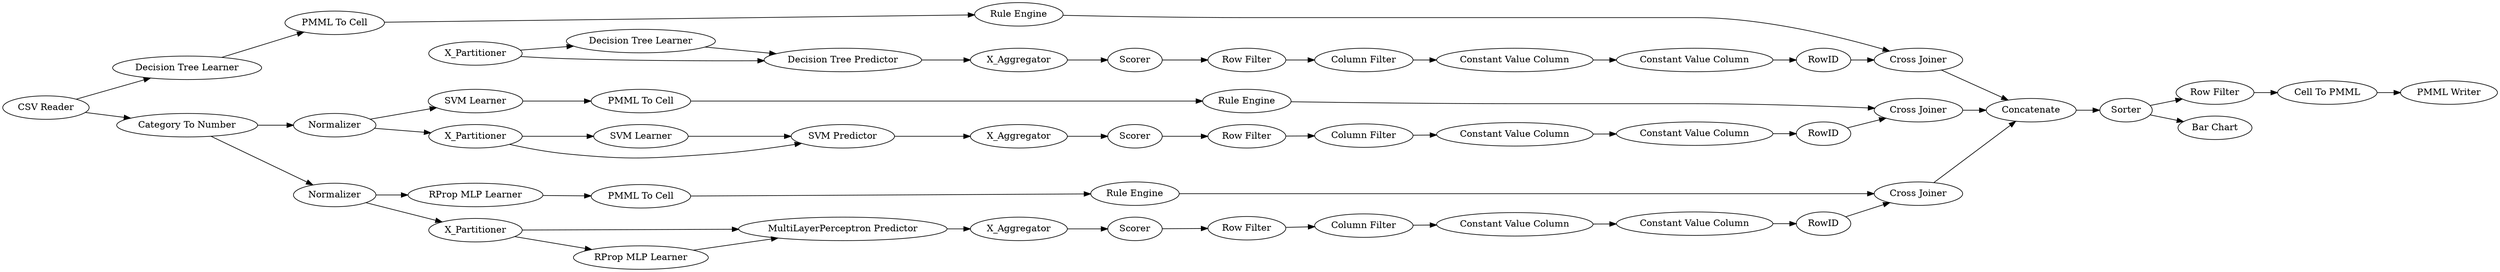 digraph {
	"-791966847623722673_35" [label="RProp MLP Learner"]
	"3413579981589760111_7" [label=X_Aggregator]
	"8799119156110717058_31" [label="SVM Learner"]
	"7056709384135209726_300" [label="Row Filter"]
	"8799119156110717058_40" [label=Normalizer]
	"-2725225149298748527_35" [label="Rule Engine"]
	"-5547927431507713464_290" [label="Constant Value Column"]
	"3413579981589760111_4" [label=X_Partitioner]
	"3413579981589760111_6" [label="MultiLayerPerceptron Predictor"]
	"9003137742742850950_31" [label="Decision Tree Learner"]
	"9003137742742850950_38" [label="Cross Joiner"]
	"3413579981589760111_5" [label="RProp MLP Learner"]
	"-2640027466857791208_33" [label="Decision Tree Learner"]
	"7056709384135209726_302" [label="PMML Writer"]
	"-1627207295212619524_290" [label="Constant Value Column"]
	"8591585548360962052_9" [label="Row Filter"]
	"8799119156110717058_32" [label="SVM Predictor"]
	"7056709384135209726_298" [label=Concatenate]
	"8799119156110717058_305" [label=X_Partitioner]
	"-5547927431507713464_292" [label="Constant Value Column"]
	"8591585548360962052_290" [label="Constant Value Column"]
	"-2640027466857791208_28" [label="PMML To Cell"]
	"3413579981589760111_8" [label=Scorer]
	"-1627207295212619524_9" [label="Row Filter"]
	"9003137742742850950_7" [label=X_Aggregator]
	"8591585548360962052_293" [label=RowID]
	"-5547927431507713464_294" [label="Column Filter"]
	"-791966847623722673_34" [label="Rule Engine"]
	"7056709384135209726_301" [label="Cell To PMML"]
	"-2640027466857791208_34" [label="Rule Engine"]
	"8799119156110717058_41" [label=Scorer]
	"-1627207295212619524_294" [label="Column Filter"]
	"8799119156110717058_39" [label="Cross Joiner"]
	"8591585548360962052_292" [label="Constant Value Column"]
	"3413579981589760111_3" [label=Normalizer]
	"-5547927431507713464_293" [label=RowID]
	"3413579981589760111_295" [label="Cross Joiner"]
	"7056709384135209726_299" [label=Sorter]
	"9003137742742850950_309" [label=X_Partitioner]
	"-2725225149298748527_34" [label="PMML To Cell"]
	"8799119156110717058_7" [label=X_Aggregator]
	"-5547927431507713464_9" [label="Row Filter"]
	"8591585548360962052_294" [label="Column Filter"]
	"-791966847623722673_22" [label="PMML To Cell"]
	"-1627207295212619524_293" [label=RowID]
	"7056709384135209726_1" [label="CSV Reader"]
	"9003137742742850950_32" [label="Decision Tree Predictor"]
	"-2725225149298748527_33" [label="SVM Learner"]
	"9003137742742850950_39" [label=Scorer]
	"-1627207295212619524_292" [label="Constant Value Column"]
	"7056709384135209726_303" [label="Bar Chart"]
	"7056709384135209726_2" [label="Category To Number"]
	"8799119156110717058_39" -> "7056709384135209726_298"
	"8591585548360962052_9" -> "8591585548360962052_294"
	"7056709384135209726_1" -> "-2640027466857791208_33"
	"-5547927431507713464_9" -> "-5547927431507713464_294"
	"-5547927431507713464_293" -> "3413579981589760111_295"
	"7056709384135209726_1" -> "7056709384135209726_2"
	"7056709384135209726_2" -> "3413579981589760111_3"
	"8799119156110717058_7" -> "8799119156110717058_41"
	"-2640027466857791208_34" -> "9003137742742850950_38"
	"-2640027466857791208_33" -> "-2640027466857791208_28"
	"3413579981589760111_4" -> "3413579981589760111_6"
	"3413579981589760111_5" -> "3413579981589760111_6"
	"8591585548360962052_293" -> "8799119156110717058_39"
	"-5547927431507713464_292" -> "-5547927431507713464_293"
	"3413579981589760111_6" -> "3413579981589760111_7"
	"7056709384135209726_301" -> "7056709384135209726_302"
	"-1627207295212619524_9" -> "-1627207295212619524_294"
	"3413579981589760111_3" -> "-791966847623722673_35"
	"-1627207295212619524_293" -> "9003137742742850950_38"
	"9003137742742850950_7" -> "9003137742742850950_39"
	"-5547927431507713464_294" -> "-5547927431507713464_290"
	"9003137742742850950_32" -> "9003137742742850950_7"
	"-2725225149298748527_33" -> "-2725225149298748527_34"
	"-1627207295212619524_290" -> "-1627207295212619524_292"
	"8799119156110717058_32" -> "8799119156110717058_7"
	"9003137742742850950_309" -> "9003137742742850950_31"
	"7056709384135209726_300" -> "7056709384135209726_301"
	"-791966847623722673_34" -> "3413579981589760111_295"
	"-5547927431507713464_290" -> "-5547927431507713464_292"
	"9003137742742850950_31" -> "9003137742742850950_32"
	"8799119156110717058_40" -> "-2725225149298748527_33"
	"8591585548360962052_290" -> "8591585548360962052_292"
	"7056709384135209726_2" -> "8799119156110717058_40"
	"9003137742742850950_309" -> "9003137742742850950_32"
	"3413579981589760111_295" -> "7056709384135209726_298"
	"8799119156110717058_305" -> "8799119156110717058_31"
	"8591585548360962052_294" -> "8591585548360962052_290"
	"-791966847623722673_22" -> "-791966847623722673_34"
	"8799119156110717058_31" -> "8799119156110717058_32"
	"-1627207295212619524_294" -> "-1627207295212619524_290"
	"-2725225149298748527_35" -> "8799119156110717058_39"
	"3413579981589760111_4" -> "3413579981589760111_5"
	"3413579981589760111_7" -> "3413579981589760111_8"
	"7056709384135209726_299" -> "7056709384135209726_303"
	"-2640027466857791208_28" -> "-2640027466857791208_34"
	"7056709384135209726_299" -> "7056709384135209726_300"
	"8799119156110717058_41" -> "8591585548360962052_9"
	"8591585548360962052_292" -> "8591585548360962052_293"
	"7056709384135209726_298" -> "7056709384135209726_299"
	"3413579981589760111_8" -> "-5547927431507713464_9"
	"8799119156110717058_305" -> "8799119156110717058_32"
	"3413579981589760111_3" -> "3413579981589760111_4"
	"9003137742742850950_38" -> "7056709384135209726_298"
	"8799119156110717058_40" -> "8799119156110717058_305"
	"-2725225149298748527_34" -> "-2725225149298748527_35"
	"9003137742742850950_39" -> "-1627207295212619524_9"
	"-791966847623722673_35" -> "-791966847623722673_22"
	"-1627207295212619524_292" -> "-1627207295212619524_293"
	rankdir=LR
}
